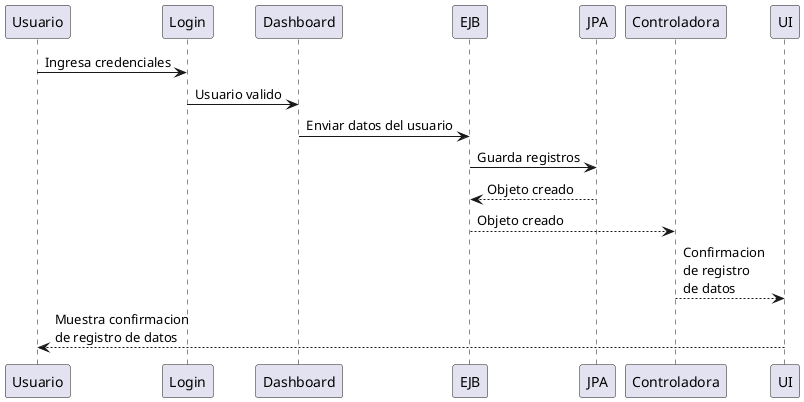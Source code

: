 @startuml
Usuario -> Login:Ingresa credenciales
Login -> Dashboard: Usuario valido
Dashboard -> EJB: Enviar datos del usuario
EJB -> JPA: Guarda registros
JPA --> EJB: Objeto creado
EJB --> Controladora: Objeto creado
Controladora --> UI: Confirmacion \nde registro \nde datos
UI --> Usuario: Muestra confirmacion \nde registro de datos
@enduml
